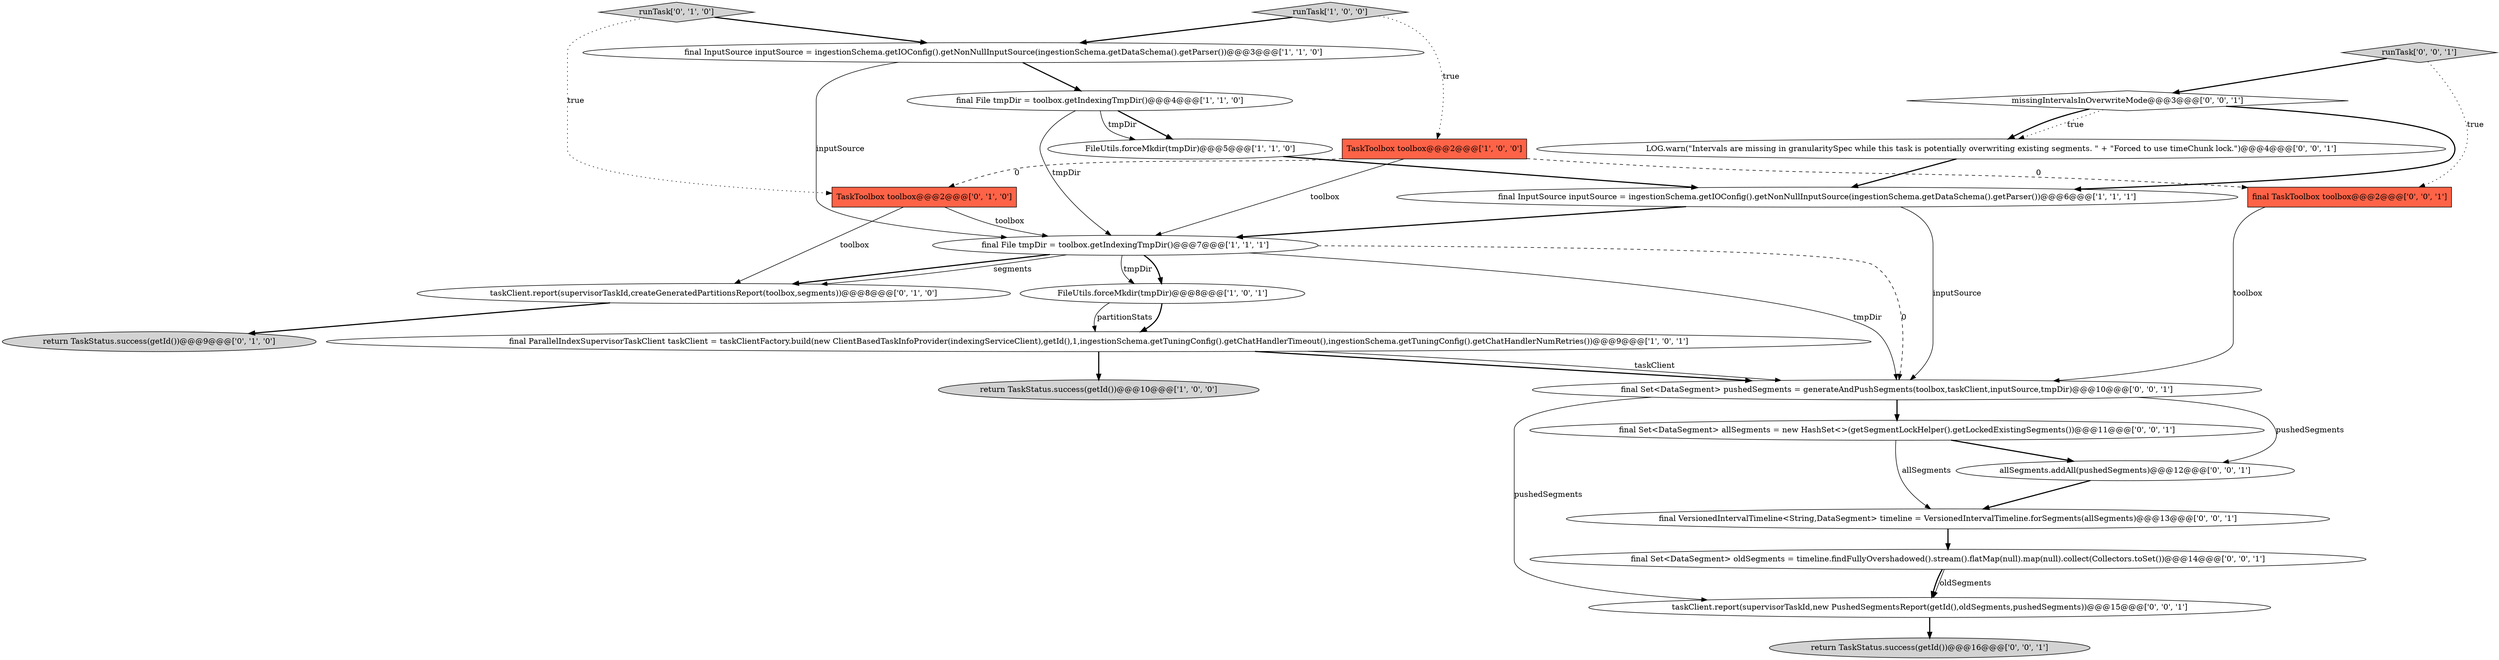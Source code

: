 digraph {
11 [style = filled, label = "taskClient.report(supervisorTaskId,createGeneratedPartitionsReport(toolbox,segments))@@@8@@@['0', '1', '0']", fillcolor = white, shape = ellipse image = "AAA0AAABBB2BBB"];
23 [style = filled, label = "LOG.warn(\"Intervals are missing in granularitySpec while this task is potentially overwriting existing segments. \" + \"Forced to use timeChunk lock.\")@@@4@@@['0', '0', '1']", fillcolor = white, shape = ellipse image = "AAA0AAABBB3BBB"];
1 [style = filled, label = "FileUtils.forceMkdir(tmpDir)@@@8@@@['1', '0', '1']", fillcolor = white, shape = ellipse image = "AAA0AAABBB1BBB"];
19 [style = filled, label = "missingIntervalsInOverwriteMode@@@3@@@['0', '0', '1']", fillcolor = white, shape = diamond image = "AAA0AAABBB3BBB"];
14 [style = filled, label = "final VersionedIntervalTimeline<String,DataSegment> timeline = VersionedIntervalTimeline.forSegments(allSegments)@@@13@@@['0', '0', '1']", fillcolor = white, shape = ellipse image = "AAA0AAABBB3BBB"];
12 [style = filled, label = "TaskToolbox toolbox@@@2@@@['0', '1', '0']", fillcolor = tomato, shape = box image = "AAA1AAABBB2BBB"];
17 [style = filled, label = "return TaskStatus.success(getId())@@@16@@@['0', '0', '1']", fillcolor = lightgray, shape = ellipse image = "AAA0AAABBB3BBB"];
3 [style = filled, label = "TaskToolbox toolbox@@@2@@@['1', '0', '0']", fillcolor = tomato, shape = box image = "AAA1AAABBB1BBB"];
6 [style = filled, label = "return TaskStatus.success(getId())@@@10@@@['1', '0', '0']", fillcolor = lightgray, shape = ellipse image = "AAA0AAABBB1BBB"];
7 [style = filled, label = "runTask['1', '0', '0']", fillcolor = lightgray, shape = diamond image = "AAA0AAABBB1BBB"];
4 [style = filled, label = "final InputSource inputSource = ingestionSchema.getIOConfig().getNonNullInputSource(ingestionSchema.getDataSchema().getParser())@@@3@@@['1', '1', '0']", fillcolor = white, shape = ellipse image = "AAA0AAABBB1BBB"];
16 [style = filled, label = "final Set<DataSegment> pushedSegments = generateAndPushSegments(toolbox,taskClient,inputSource,tmpDir)@@@10@@@['0', '0', '1']", fillcolor = white, shape = ellipse image = "AAA0AAABBB3BBB"];
8 [style = filled, label = "final File tmpDir = toolbox.getIndexingTmpDir()@@@4@@@['1', '1', '0']", fillcolor = white, shape = ellipse image = "AAA0AAABBB1BBB"];
15 [style = filled, label = "final Set<DataSegment> oldSegments = timeline.findFullyOvershadowed().stream().flatMap(null).map(null).collect(Collectors.toSet())@@@14@@@['0', '0', '1']", fillcolor = white, shape = ellipse image = "AAA0AAABBB3BBB"];
20 [style = filled, label = "final TaskToolbox toolbox@@@2@@@['0', '0', '1']", fillcolor = tomato, shape = box image = "AAA0AAABBB3BBB"];
0 [style = filled, label = "final File tmpDir = toolbox.getIndexingTmpDir()@@@7@@@['1', '1', '1']", fillcolor = white, shape = ellipse image = "AAA0AAABBB1BBB"];
13 [style = filled, label = "return TaskStatus.success(getId())@@@9@@@['0', '1', '0']", fillcolor = lightgray, shape = ellipse image = "AAA0AAABBB2BBB"];
2 [style = filled, label = "final InputSource inputSource = ingestionSchema.getIOConfig().getNonNullInputSource(ingestionSchema.getDataSchema().getParser())@@@6@@@['1', '1', '1']", fillcolor = white, shape = ellipse image = "AAA0AAABBB1BBB"];
18 [style = filled, label = "runTask['0', '0', '1']", fillcolor = lightgray, shape = diamond image = "AAA0AAABBB3BBB"];
24 [style = filled, label = "allSegments.addAll(pushedSegments)@@@12@@@['0', '0', '1']", fillcolor = white, shape = ellipse image = "AAA0AAABBB3BBB"];
10 [style = filled, label = "runTask['0', '1', '0']", fillcolor = lightgray, shape = diamond image = "AAA0AAABBB2BBB"];
5 [style = filled, label = "final ParallelIndexSupervisorTaskClient taskClient = taskClientFactory.build(new ClientBasedTaskInfoProvider(indexingServiceClient),getId(),1,ingestionSchema.getTuningConfig().getChatHandlerTimeout(),ingestionSchema.getTuningConfig().getChatHandlerNumRetries())@@@9@@@['1', '0', '1']", fillcolor = white, shape = ellipse image = "AAA0AAABBB1BBB"];
22 [style = filled, label = "final Set<DataSegment> allSegments = new HashSet<>(getSegmentLockHelper().getLockedExistingSegments())@@@11@@@['0', '0', '1']", fillcolor = white, shape = ellipse image = "AAA0AAABBB3BBB"];
9 [style = filled, label = "FileUtils.forceMkdir(tmpDir)@@@5@@@['1', '1', '0']", fillcolor = white, shape = ellipse image = "AAA0AAABBB1BBB"];
21 [style = filled, label = "taskClient.report(supervisorTaskId,new PushedSegmentsReport(getId(),oldSegments,pushedSegments))@@@15@@@['0', '0', '1']", fillcolor = white, shape = ellipse image = "AAA0AAABBB3BBB"];
1->5 [style = bold, label=""];
15->21 [style = solid, label="oldSegments"];
10->12 [style = dotted, label="true"];
9->2 [style = bold, label=""];
22->14 [style = solid, label="allSegments"];
15->21 [style = bold, label=""];
0->16 [style = dashed, label="0"];
18->19 [style = bold, label=""];
0->11 [style = bold, label=""];
19->23 [style = dotted, label="true"];
0->11 [style = solid, label="segments"];
7->4 [style = bold, label=""];
19->2 [style = bold, label=""];
18->20 [style = dotted, label="true"];
16->22 [style = bold, label=""];
0->16 [style = solid, label="tmpDir"];
24->14 [style = bold, label=""];
1->5 [style = solid, label="partitionStats"];
5->16 [style = bold, label=""];
3->0 [style = solid, label="toolbox"];
2->16 [style = solid, label="inputSource"];
2->0 [style = bold, label=""];
3->12 [style = dashed, label="0"];
12->11 [style = solid, label="toolbox"];
5->6 [style = bold, label=""];
7->3 [style = dotted, label="true"];
0->1 [style = bold, label=""];
19->23 [style = bold, label=""];
11->13 [style = bold, label=""];
3->20 [style = dashed, label="0"];
8->9 [style = bold, label=""];
20->16 [style = solid, label="toolbox"];
10->4 [style = bold, label=""];
8->9 [style = solid, label="tmpDir"];
4->8 [style = bold, label=""];
8->0 [style = solid, label="tmpDir"];
14->15 [style = bold, label=""];
23->2 [style = bold, label=""];
5->16 [style = solid, label="taskClient"];
22->24 [style = bold, label=""];
16->21 [style = solid, label="pushedSegments"];
4->0 [style = solid, label="inputSource"];
21->17 [style = bold, label=""];
16->24 [style = solid, label="pushedSegments"];
0->1 [style = solid, label="tmpDir"];
12->0 [style = solid, label="toolbox"];
}
